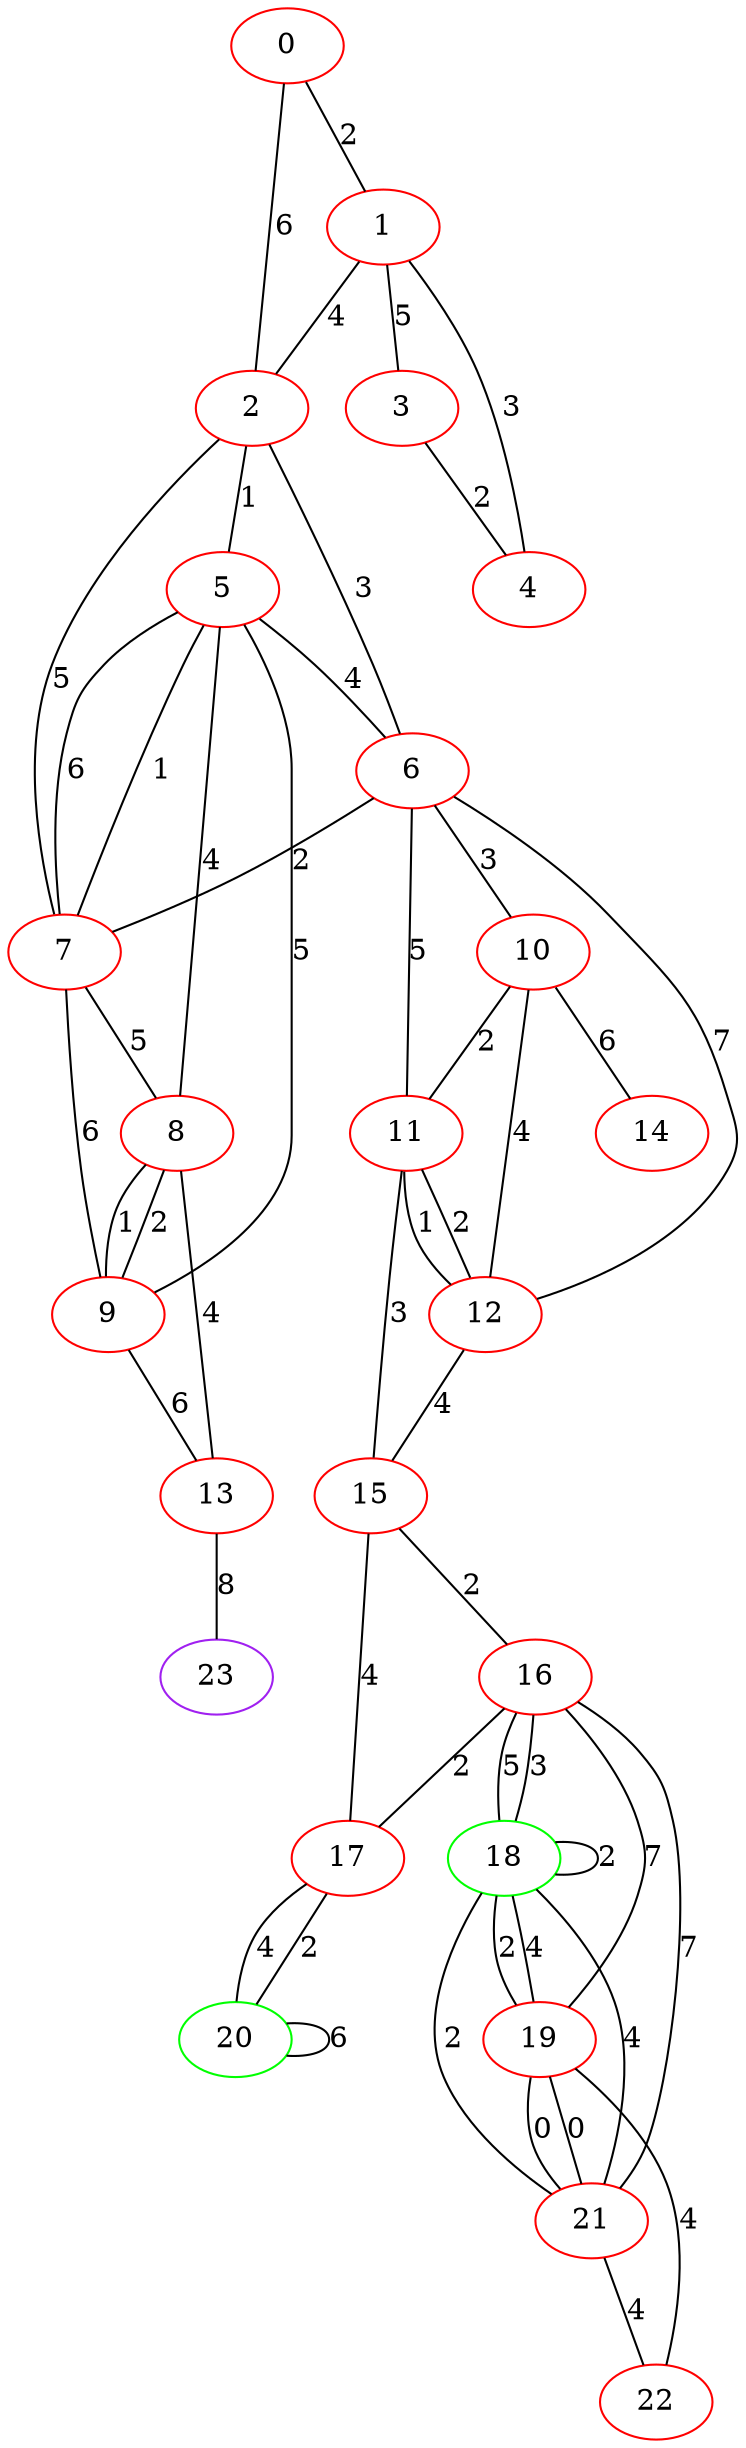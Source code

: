 graph "" {
0 [color=red, weight=1];
1 [color=red, weight=1];
2 [color=red, weight=1];
3 [color=red, weight=1];
4 [color=red, weight=1];
5 [color=red, weight=1];
6 [color=red, weight=1];
7 [color=red, weight=1];
8 [color=red, weight=1];
9 [color=red, weight=1];
10 [color=red, weight=1];
11 [color=red, weight=1];
12 [color=red, weight=1];
13 [color=red, weight=1];
14 [color=red, weight=1];
15 [color=red, weight=1];
16 [color=red, weight=1];
17 [color=red, weight=1];
18 [color=green, weight=2];
19 [color=red, weight=1];
20 [color=green, weight=2];
21 [color=red, weight=1];
22 [color=red, weight=1];
23 [color=purple, weight=4];
0 -- 1  [key=0, label=2];
0 -- 2  [key=0, label=6];
1 -- 2  [key=0, label=4];
1 -- 3  [key=0, label=5];
1 -- 4  [key=0, label=3];
2 -- 5  [key=0, label=1];
2 -- 6  [key=0, label=3];
2 -- 7  [key=0, label=5];
3 -- 4  [key=0, label=2];
5 -- 8  [key=0, label=4];
5 -- 9  [key=0, label=5];
5 -- 6  [key=0, label=4];
5 -- 7  [key=0, label=6];
5 -- 7  [key=1, label=1];
6 -- 7  [key=0, label=2];
6 -- 10  [key=0, label=3];
6 -- 11  [key=0, label=5];
6 -- 12  [key=0, label=7];
7 -- 8  [key=0, label=5];
7 -- 9  [key=0, label=6];
8 -- 9  [key=0, label=1];
8 -- 9  [key=1, label=2];
8 -- 13  [key=0, label=4];
9 -- 13  [key=0, label=6];
10 -- 11  [key=0, label=2];
10 -- 12  [key=0, label=4];
10 -- 14  [key=0, label=6];
11 -- 12  [key=0, label=2];
11 -- 12  [key=1, label=1];
11 -- 15  [key=0, label=3];
12 -- 15  [key=0, label=4];
13 -- 23  [key=0, label=8];
15 -- 16  [key=0, label=2];
15 -- 17  [key=0, label=4];
16 -- 17  [key=0, label=2];
16 -- 18  [key=0, label=3];
16 -- 18  [key=1, label=5];
16 -- 19  [key=0, label=7];
16 -- 21  [key=0, label=7];
17 -- 20  [key=0, label=2];
17 -- 20  [key=1, label=4];
18 -- 18  [key=0, label=2];
18 -- 19  [key=0, label=4];
18 -- 19  [key=1, label=2];
18 -- 21  [key=0, label=4];
18 -- 21  [key=1, label=2];
19 -- 21  [key=0, label=0];
19 -- 21  [key=1, label=0];
19 -- 22  [key=0, label=4];
20 -- 20  [key=0, label=6];
21 -- 22  [key=0, label=4];
}
